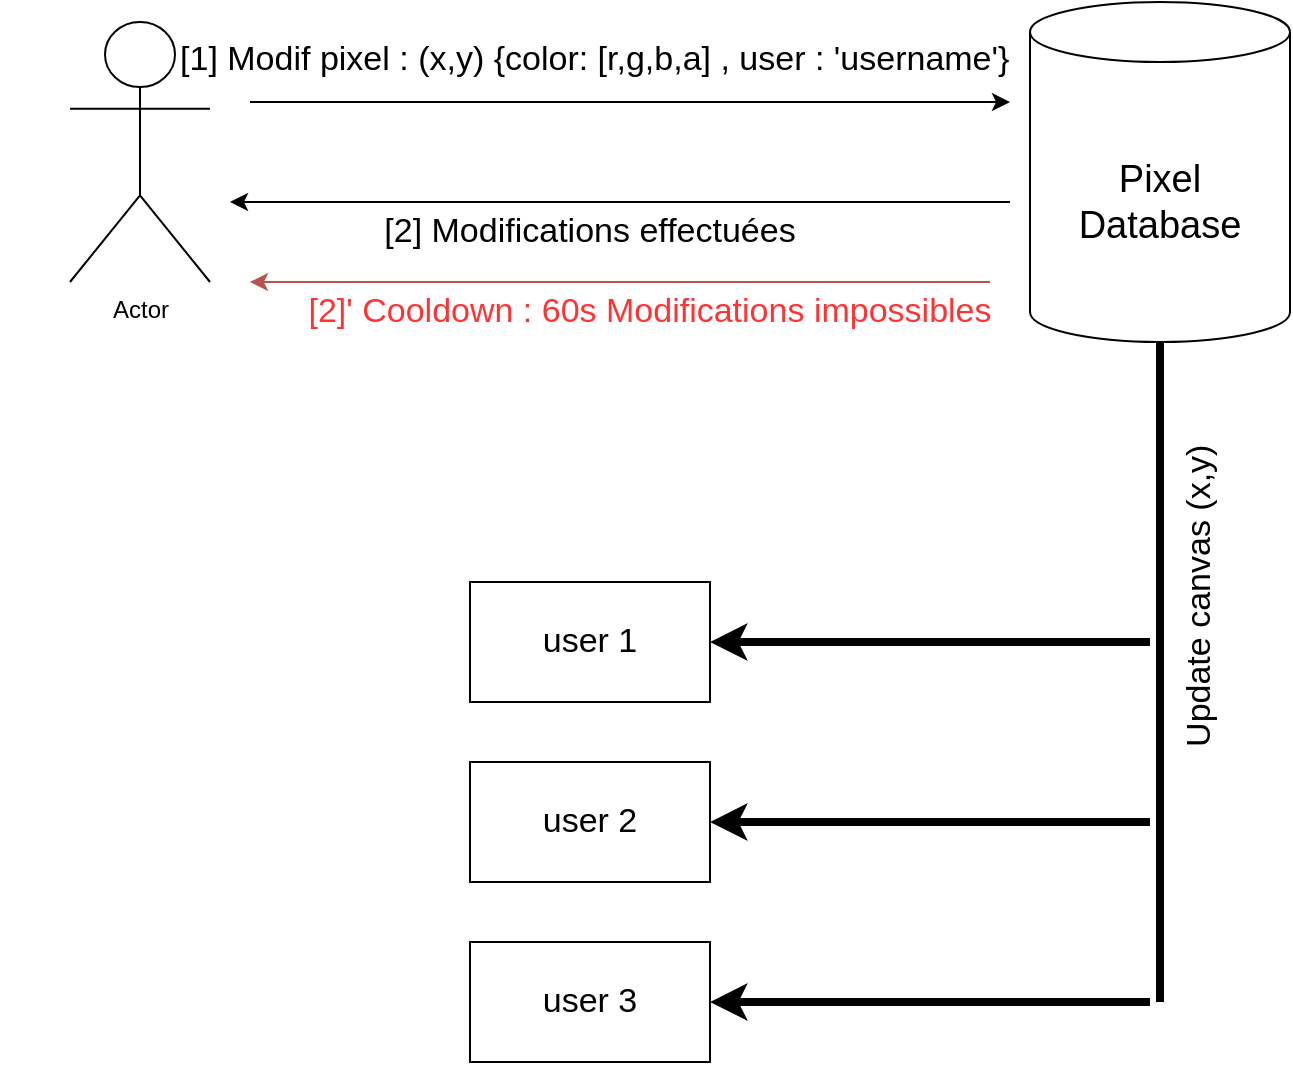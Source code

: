 <mxfile version="17.5.0" type="github">
  <diagram id="mvP9ER26cJ-T-2d9UxiZ" name="Page-1">
    <mxGraphModel dx="1422" dy="794" grid="1" gridSize="10" guides="1" tooltips="1" connect="1" arrows="1" fold="1" page="1" pageScale="1" pageWidth="827" pageHeight="1169" math="0" shadow="0">
      <root>
        <mxCell id="0" />
        <mxCell id="1" parent="0" />
        <mxCell id="c3ZTwBl-F4UqeKFS8ywB-8" value="" style="shape=cylinder3;whiteSpace=wrap;html=1;boundedLbl=1;backgroundOutline=1;size=15;" vertex="1" parent="1">
          <mxGeometry x="530" y="20" width="130" height="170" as="geometry" />
        </mxCell>
        <mxCell id="c3ZTwBl-F4UqeKFS8ywB-9" value="Actor" style="shape=umlActor;verticalLabelPosition=bottom;verticalAlign=top;html=1;outlineConnect=0;" vertex="1" parent="1">
          <mxGeometry x="50" y="30" width="70" height="130" as="geometry" />
        </mxCell>
        <mxCell id="c3ZTwBl-F4UqeKFS8ywB-11" value="&lt;font style=&quot;font-size: 19px&quot;&gt;Pixel Database&lt;/font&gt;" style="text;html=1;strokeColor=none;fillColor=none;align=center;verticalAlign=middle;whiteSpace=wrap;rounded=0;" vertex="1" parent="1">
          <mxGeometry x="540" y="80" width="110" height="80" as="geometry" />
        </mxCell>
        <mxCell id="c3ZTwBl-F4UqeKFS8ywB-14" value="" style="endArrow=classic;html=1;rounded=0;fontSize=19;" edge="1" parent="1">
          <mxGeometry width="50" height="50" relative="1" as="geometry">
            <mxPoint x="140" y="70" as="sourcePoint" />
            <mxPoint x="520" y="70" as="targetPoint" />
          </mxGeometry>
        </mxCell>
        <mxCell id="c3ZTwBl-F4UqeKFS8ywB-15" value="&lt;font style=&quot;font-size: 17px&quot;&gt;&amp;nbsp;[1] Modif pixel : (x,y) {color: [r,g,b,a] , user : &#39;username&#39;}&lt;/font&gt;" style="text;html=1;strokeColor=none;fillColor=none;align=center;verticalAlign=middle;whiteSpace=wrap;rounded=0;fontSize=19;" vertex="1" parent="1">
          <mxGeometry x="80" y="30" width="460" height="35" as="geometry" />
        </mxCell>
        <mxCell id="c3ZTwBl-F4UqeKFS8ywB-18" value="" style="endArrow=classic;html=1;rounded=0;fontSize=17;" edge="1" parent="1">
          <mxGeometry width="50" height="50" relative="1" as="geometry">
            <mxPoint x="520" y="120" as="sourcePoint" />
            <mxPoint x="130" y="120" as="targetPoint" />
          </mxGeometry>
        </mxCell>
        <mxCell id="c3ZTwBl-F4UqeKFS8ywB-19" value="[2] Modifications effectuées" style="text;html=1;strokeColor=none;fillColor=none;align=center;verticalAlign=middle;whiteSpace=wrap;rounded=0;fontSize=17;" vertex="1" parent="1">
          <mxGeometry x="15" y="120" width="590" height="30" as="geometry" />
        </mxCell>
        <mxCell id="c3ZTwBl-F4UqeKFS8ywB-22" value="" style="endArrow=classic;html=1;rounded=0;fontSize=17;fillColor=#f8cecc;strokeColor=#b85450;" edge="1" parent="1">
          <mxGeometry width="50" height="50" relative="1" as="geometry">
            <mxPoint x="510" y="160" as="sourcePoint" />
            <mxPoint x="140" y="160" as="targetPoint" />
          </mxGeometry>
        </mxCell>
        <mxCell id="c3ZTwBl-F4UqeKFS8ywB-24" value="&lt;font color=&quot;#ff3333&quot;&gt;[2]&#39; Cooldown : 60s Modifications impossibles&lt;/font&gt;" style="text;html=1;strokeColor=none;fillColor=none;align=center;verticalAlign=middle;whiteSpace=wrap;rounded=0;fontSize=17;" vertex="1" parent="1">
          <mxGeometry x="140" y="160" width="400" height="30" as="geometry" />
        </mxCell>
        <mxCell id="c3ZTwBl-F4UqeKFS8ywB-26" value="" style="endArrow=none;html=1;rounded=0;fontSize=17;fontColor=#FF3333;entryX=0.5;entryY=1;entryDx=0;entryDy=0;entryPerimeter=0;jumpSize=12;strokeWidth=4;" edge="1" parent="1" target="c3ZTwBl-F4UqeKFS8ywB-8">
          <mxGeometry width="50" height="50" relative="1" as="geometry">
            <mxPoint x="595" y="520" as="sourcePoint" />
            <mxPoint x="330" y="220" as="targetPoint" />
          </mxGeometry>
        </mxCell>
        <mxCell id="c3ZTwBl-F4UqeKFS8ywB-27" value="&lt;font color=&quot;#000000&quot;&gt;user 1&lt;/font&gt;" style="rounded=0;whiteSpace=wrap;html=1;fontSize=17;fontColor=#FF3333;" vertex="1" parent="1">
          <mxGeometry x="250" y="310" width="120" height="60" as="geometry" />
        </mxCell>
        <mxCell id="c3ZTwBl-F4UqeKFS8ywB-28" value="&lt;font color=&quot;#000000&quot;&gt;user 2&lt;/font&gt;" style="rounded=0;whiteSpace=wrap;html=1;fontSize=17;fontColor=#FF3333;" vertex="1" parent="1">
          <mxGeometry x="250" y="400" width="120" height="60" as="geometry" />
        </mxCell>
        <mxCell id="c3ZTwBl-F4UqeKFS8ywB-29" value="&lt;font color=&quot;#000000&quot;&gt;user 3&lt;/font&gt;" style="rounded=0;whiteSpace=wrap;html=1;fontSize=17;fontColor=#FF3333;" vertex="1" parent="1">
          <mxGeometry x="250" y="490" width="120" height="60" as="geometry" />
        </mxCell>
        <mxCell id="c3ZTwBl-F4UqeKFS8ywB-30" value="" style="endArrow=classic;html=1;rounded=0;fontSize=17;fontColor=#000000;strokeWidth=4;jumpSize=12;entryX=1;entryY=0.5;entryDx=0;entryDy=0;" edge="1" parent="1" target="c3ZTwBl-F4UqeKFS8ywB-29">
          <mxGeometry width="50" height="50" relative="1" as="geometry">
            <mxPoint x="590" y="520" as="sourcePoint" />
            <mxPoint x="330" y="320" as="targetPoint" />
          </mxGeometry>
        </mxCell>
        <mxCell id="c3ZTwBl-F4UqeKFS8ywB-31" value="" style="endArrow=classic;html=1;rounded=0;fontSize=17;fontColor=#000000;strokeWidth=4;jumpSize=12;entryX=1;entryY=0.5;entryDx=0;entryDy=0;" edge="1" parent="1" target="c3ZTwBl-F4UqeKFS8ywB-28">
          <mxGeometry width="50" height="50" relative="1" as="geometry">
            <mxPoint x="590" y="430" as="sourcePoint" />
            <mxPoint x="550" y="390" as="targetPoint" />
          </mxGeometry>
        </mxCell>
        <mxCell id="c3ZTwBl-F4UqeKFS8ywB-32" value="" style="endArrow=classic;html=1;rounded=0;fontSize=17;fontColor=#000000;strokeWidth=4;jumpSize=12;entryX=1;entryY=0.5;entryDx=0;entryDy=0;" edge="1" parent="1" target="c3ZTwBl-F4UqeKFS8ywB-27">
          <mxGeometry width="50" height="50" relative="1" as="geometry">
            <mxPoint x="590" y="340" as="sourcePoint" />
            <mxPoint x="550" y="330" as="targetPoint" />
          </mxGeometry>
        </mxCell>
        <mxCell id="c3ZTwBl-F4UqeKFS8ywB-33" value="Update canvas (x,y)&amp;nbsp;" style="text;html=1;align=center;verticalAlign=middle;resizable=0;points=[];autosize=1;strokeColor=none;fillColor=none;fontSize=17;fontColor=#000000;rotation=-90;" vertex="1" parent="1">
          <mxGeometry x="530" y="300" width="170" height="30" as="geometry" />
        </mxCell>
      </root>
    </mxGraphModel>
  </diagram>
</mxfile>
